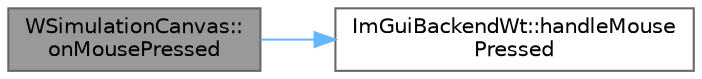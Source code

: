 digraph "WSimulationCanvas::onMousePressed"
{
 // LATEX_PDF_SIZE
  bgcolor="transparent";
  edge [fontname=Helvetica,fontsize=10,labelfontname=Helvetica,labelfontsize=10];
  node [fontname=Helvetica,fontsize=10,shape=box,height=0.2,width=0.4];
  rankdir="LR";
  Node1 [id="Node000001",label="WSimulationCanvas::\lonMousePressed",height=0.2,width=0.4,color="gray40", fillcolor="grey60", style="filled", fontcolor="black",tooltip=" "];
  Node1 -> Node2 [id="edge1_Node000001_Node000002",color="steelblue1",style="solid",tooltip=" "];
  Node2 [id="Node000002",label="ImGuiBackendWt::handleMouse\lPressed",height=0.2,width=0.4,color="grey40", fillcolor="white", style="filled",URL="$class_im_gui_backend_wt.html#a3d51ce0a37c7b6135a6d1823a1f29c8b",tooltip=" "];
}
